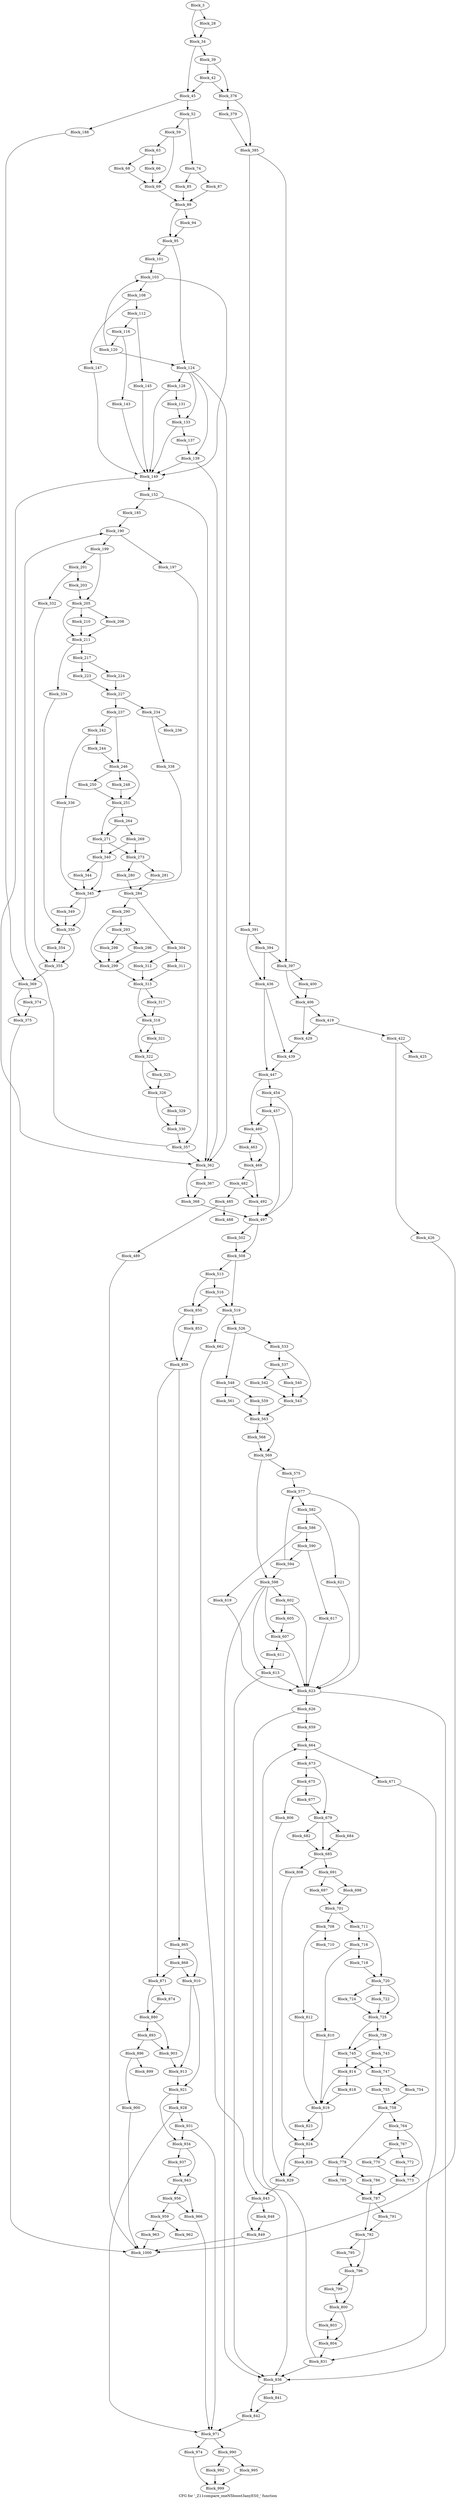digraph "CFG for '_Z11compare_oneN5boost3anyES0_' function" {
	label="CFG for '_Z11compare_oneN5boost3anyES0_' function";

	block_3 [label="Block_3"];
	block_3:s0 -> block_34;
	block_3:s1 -> block_28;
	block_28 [label="Block_28"];
	block_28 -> block_34;
	block_34 [label="Block_34"];
	block_34:s0 -> block_45;
	block_34:s1 -> block_39;
	block_39 [label="Block_39"];
	block_39:s0 -> block_376;
	block_39:s1 -> block_42;
	block_42 [label="Block_42"];
	block_42:s0 -> block_45;
	block_42:s1 -> block_376;
	block_45 [label="Block_45"];
	block_45 -> block_52;
	block_45 -> block_188;
	block_52 [label="Block_52"];
	block_52:s0 -> block_59;
	block_52:s1 -> block_74;
	block_59 [label="Block_59"];
	block_59:s0 -> block_69;
	block_59:s1 -> block_63;
	block_63 [label="Block_63"];
	block_63:s0 -> block_66;
	block_63:s1 -> block_68;
	block_66 [label="Block_66"];
	block_66 -> block_69;
	block_68 [label="Block_68"];
	block_68 -> block_69;
	block_69 [label="Block_69"];
	block_69 -> block_89;
	block_74 [label="Block_74"];
	block_74:s0 -> block_87;
	block_74:s1 -> block_85;
	block_85 [label="Block_85"];
	block_85 -> block_89;
	block_87 [label="Block_87"];
	block_87 -> block_89;
	block_89 [label="Block_89"];
	block_89:s0 -> block_95;
	block_89:s1 -> block_94;
	block_94 [label="Block_94"];
	block_94 -> block_95;
	block_95 [label="Block_95"];
	block_95:s0 -> block_101;
	block_95:s1 -> block_124;
	block_101 [label="Block_101"];
	block_101 -> block_103;
	block_103 [label="Block_103"];
	block_103:s0 -> block_149;
	block_103:s1 -> block_108;
	block_108 [label="Block_108"];
	block_108:s0 -> block_147;
	block_108:s1 -> block_112;
	block_112 [label="Block_112"];
	block_112:s0 -> block_145;
	block_112:s1 -> block_116;
	block_116 [label="Block_116"];
	block_116:s0 -> block_143;
	block_116:s1 -> block_120;
	block_120 [label="Block_120"];
	block_120:s0 -> block_103;
	block_120:s1 -> block_124;
	block_124 [label="Block_124"];
	block_124:s0 -> block_362;
	block_124:s1 -> block_128;
	block_124:s2 -> block_133;
	block_124:s3 -> block_139;
	block_128 [label="Block_128"];
	block_128:s0 -> block_149;
	block_128:s1 -> block_131;
	block_131 [label="Block_131"];
	block_131 -> block_133;
	block_133 [label="Block_133"];
	block_133:s0 -> block_149;
	block_133:s1 -> block_137;
	block_137 [label="Block_137"];
	block_137 -> block_139;
	block_139 [label="Block_139"];
	block_139:s0 -> block_149;
	block_139:s1 -> block_362;
	block_143 [label="Block_143"];
	block_143 -> block_149;
	block_145 [label="Block_145"];
	block_145 -> block_149;
	block_147 [label="Block_147"];
	block_147 -> block_149;
	block_149 [label="Block_149"];
	block_149:s0 -> block_362;
	block_149:s1 -> block_152;
	block_152 [label="Block_152"];
	block_152:s0 -> block_362;
	block_152:s1 -> block_185;
	block_185 [label="Block_185"];
	block_185 -> block_190;
	block_188 [label="Block_188"];
	block_188 -> block_369;
	block_190 [label="Block_190"];
	block_190:s0 -> block_199;
	block_190:s1 -> block_197;
	block_197 [label="Block_197"];
	block_197 -> block_357;
	block_199 [label="Block_199"];
	block_199:s0 -> block_201;
	block_199:s1 -> block_205;
	block_201 [label="Block_201"];
	block_201 -> block_203;
	block_201 -> block_332;
	block_203 [label="Block_203"];
	block_203 -> block_205;
	block_205 [label="Block_205"];
	block_205:s0 -> block_210;
	block_205:s1 -> block_208;
	block_205:s2 -> block_211;
	block_208 [label="Block_208"];
	block_208 -> block_211;
	block_210 [label="Block_210"];
	block_210 -> block_211;
	block_211 [label="Block_211"];
	block_211 -> block_217;
	block_211 -> block_334;
	block_217 [label="Block_217"];
	block_217:s0 -> block_223;
	block_217:s1 -> block_224;
	block_223 [label="Block_223"];
	block_223 -> block_227;
	block_224 [label="Block_224"];
	block_224 -> block_227;
	block_227 [label="Block_227"];
	block_227:s0 -> block_237;
	block_227:s1 -> block_234;
	block_234 [label="Block_234"];
	block_234 -> block_236;
	block_234 -> block_338;
	block_236 [label="Block_236"];
	block_237 [label="Block_237"];
	block_237:s0 -> block_242;
	block_237:s1 -> block_246;
	block_242 [label="Block_242"];
	block_242 -> block_244;
	block_242 -> block_336;
	block_244 [label="Block_244"];
	block_244 -> block_246;
	block_246 [label="Block_246"];
	block_246:s0 -> block_250;
	block_246:s1 -> block_248;
	block_246:s2 -> block_251;
	block_248 [label="Block_248"];
	block_248 -> block_251;
	block_250 [label="Block_250"];
	block_250 -> block_251;
	block_251 [label="Block_251"];
	block_251:s0 -> block_264;
	block_251:s1 -> block_271;
	block_264 [label="Block_264"];
	block_264:s0 -> block_271;
	block_264:s1 -> block_269;
	block_269 [label="Block_269"];
	block_269 -> block_273;
	block_269 -> block_340;
	block_271 [label="Block_271"];
	block_271 -> block_273;
	block_271 -> block_340;
	block_273 [label="Block_273"];
	block_273:s0 -> block_280;
	block_273:s1 -> block_281;
	block_280 [label="Block_280"];
	block_280 -> block_284;
	block_281 [label="Block_281"];
	block_281 -> block_284;
	block_284 [label="Block_284"];
	block_284:s0 -> block_290;
	block_284:s1 -> block_304;
	block_290 [label="Block_290"];
	block_290:s0 -> block_299;
	block_290:s1 -> block_293;
	block_293 [label="Block_293"];
	block_293:s0 -> block_296;
	block_293:s1 -> block_298;
	block_296 [label="Block_296"];
	block_296 -> block_299;
	block_298 [label="Block_298"];
	block_298 -> block_299;
	block_299 [label="Block_299"];
	block_299 -> block_313;
	block_304 [label="Block_304"];
	block_304:s0 -> block_312;
	block_304:s1 -> block_311;
	block_311 [label="Block_311"];
	block_311 -> block_313;
	block_312 [label="Block_312"];
	block_312 -> block_313;
	block_313 [label="Block_313"];
	block_313:s0 -> block_318;
	block_313:s1 -> block_317;
	block_317 [label="Block_317"];
	block_317 -> block_318;
	block_318 [label="Block_318"];
	block_318:s0 -> block_322;
	block_318:s1 -> block_321;
	block_321 [label="Block_321"];
	block_321 -> block_322;
	block_322 [label="Block_322"];
	block_322:s0 -> block_326;
	block_322:s1 -> block_325;
	block_325 [label="Block_325"];
	block_325 -> block_326;
	block_326 [label="Block_326"];
	block_326:s0 -> block_330;
	block_326:s1 -> block_329;
	block_329 [label="Block_329"];
	block_329 -> block_330;
	block_330 [label="Block_330"];
	block_330 -> block_357;
	block_332 [label="Block_332"];
	block_332 -> block_355;
	block_334 [label="Block_334"];
	block_334 -> block_350;
	block_336 [label="Block_336"];
	block_336 -> block_345;
	block_338 [label="Block_338"];
	block_338 -> block_345;
	block_340 [label="Block_340"];
	block_340:s0 -> block_345;
	block_340:s1 -> block_344;
	block_344 [label="Block_344"];
	block_344 -> block_345;
	block_345 [label="Block_345"];
	block_345:s0 -> block_350;
	block_345:s1 -> block_349;
	block_349 [label="Block_349"];
	block_349 -> block_350;
	block_350 [label="Block_350"];
	block_350:s0 -> block_355;
	block_350:s1 -> block_354;
	block_354 [label="Block_354"];
	block_354 -> block_355;
	block_355 [label="Block_355"];
	block_355 -> block_369;
	block_357 [label="Block_357"];
	block_357:s0 -> block_190;
	block_357:s1 -> block_362;
	block_362 [label="Block_362"];
	block_362:s0 -> block_368;
	block_362:s1 -> block_367;
	block_367 [label="Block_367"];
	block_367 -> block_368;
	block_368 [label="Block_368"];
	block_368 -> block_497;
	block_369 [label="Block_369"];
	block_369:s0 -> block_375;
	block_369:s1 -> block_374;
	block_374 [label="Block_374"];
	block_374 -> block_375;
	block_375 [label="Block_375"];
	block_375 -> block_1000;
	block_376 [label="Block_376"];
	block_376:s0 -> block_385;
	block_376:s1 -> block_379;
	block_379 [label="Block_379"];
	block_379 -> block_385;
	block_385 [label="Block_385"];
	block_385:s0 -> block_397;
	block_385:s1 -> block_391;
	block_391 [label="Block_391"];
	block_391:s0 -> block_436;
	block_391:s1 -> block_394;
	block_394 [label="Block_394"];
	block_394:s0 -> block_397;
	block_394:s1 -> block_436;
	block_397 [label="Block_397"];
	block_397:s0 -> block_406;
	block_397:s1 -> block_400;
	block_400 [label="Block_400"];
	block_400 -> block_406;
	block_406 [label="Block_406"];
	block_406:s0 -> block_429;
	block_406:s1 -> block_419;
	block_419 [label="Block_419"];
	block_419:s0 -> block_429;
	block_419:s1 -> block_422;
	block_422 [label="Block_422"];
	block_422 -> block_425;
	block_422 -> block_426;
	block_425 [label="Block_425"];
	block_426 [label="Block_426"];
	block_426 -> block_1000;
	block_429 [label="Block_429"];
	block_429 -> block_439;
	block_436 [label="Block_436"];
	block_436:s0 -> block_447;
	block_436:s1 -> block_439;
	block_439 [label="Block_439"];
	block_439 -> block_447;
	block_447 [label="Block_447"];
	block_447:s0 -> block_460;
	block_447:s1 -> block_454;
	block_454 [label="Block_454"];
	block_454:s0 -> block_497;
	block_454:s1 -> block_457;
	block_457 [label="Block_457"];
	block_457:s0 -> block_460;
	block_457:s1 -> block_497;
	block_460 [label="Block_460"];
	block_460:s0 -> block_469;
	block_460:s1 -> block_463;
	block_463 [label="Block_463"];
	block_463 -> block_469;
	block_469 [label="Block_469"];
	block_469:s0 -> block_492;
	block_469:s1 -> block_482;
	block_482 [label="Block_482"];
	block_482:s0 -> block_492;
	block_482:s1 -> block_485;
	block_485 [label="Block_485"];
	block_485 -> block_488;
	block_485 -> block_489;
	block_488 [label="Block_488"];
	block_489 [label="Block_489"];
	block_489 -> block_1000;
	block_492 [label="Block_492"];
	block_492 -> block_497;
	block_497 [label="Block_497"];
	block_497:s0 -> block_508;
	block_497:s1 -> block_502;
	block_502 [label="Block_502"];
	block_502 -> block_508;
	block_508 [label="Block_508"];
	block_508:s0 -> block_519;
	block_508:s1 -> block_513;
	block_513 [label="Block_513"];
	block_513:s0 -> block_850;
	block_513:s1 -> block_516;
	block_516 [label="Block_516"];
	block_516:s0 -> block_519;
	block_516:s1 -> block_850;
	block_519 [label="Block_519"];
	block_519 -> block_526;
	block_519 -> block_662;
	block_526 [label="Block_526"];
	block_526:s0 -> block_533;
	block_526:s1 -> block_548;
	block_533 [label="Block_533"];
	block_533:s0 -> block_543;
	block_533:s1 -> block_537;
	block_537 [label="Block_537"];
	block_537:s0 -> block_540;
	block_537:s1 -> block_542;
	block_540 [label="Block_540"];
	block_540 -> block_543;
	block_542 [label="Block_542"];
	block_542 -> block_543;
	block_543 [label="Block_543"];
	block_543 -> block_563;
	block_548 [label="Block_548"];
	block_548:s0 -> block_561;
	block_548:s1 -> block_559;
	block_559 [label="Block_559"];
	block_559 -> block_563;
	block_561 [label="Block_561"];
	block_561 -> block_563;
	block_563 [label="Block_563"];
	block_563:s0 -> block_569;
	block_563:s1 -> block_568;
	block_568 [label="Block_568"];
	block_568 -> block_569;
	block_569 [label="Block_569"];
	block_569:s0 -> block_575;
	block_569:s1 -> block_598;
	block_575 [label="Block_575"];
	block_575 -> block_577;
	block_577 [label="Block_577"];
	block_577:s0 -> block_623;
	block_577:s1 -> block_582;
	block_582 [label="Block_582"];
	block_582:s0 -> block_621;
	block_582:s1 -> block_586;
	block_586 [label="Block_586"];
	block_586:s0 -> block_619;
	block_586:s1 -> block_590;
	block_590 [label="Block_590"];
	block_590:s0 -> block_617;
	block_590:s1 -> block_594;
	block_594 [label="Block_594"];
	block_594:s0 -> block_577;
	block_594:s1 -> block_598;
	block_598 [label="Block_598"];
	block_598:s0 -> block_836;
	block_598:s1 -> block_602;
	block_598:s2 -> block_607;
	block_598:s3 -> block_613;
	block_602 [label="Block_602"];
	block_602:s0 -> block_623;
	block_602:s1 -> block_605;
	block_605 [label="Block_605"];
	block_605 -> block_607;
	block_607 [label="Block_607"];
	block_607:s0 -> block_623;
	block_607:s1 -> block_611;
	block_611 [label="Block_611"];
	block_611 -> block_613;
	block_613 [label="Block_613"];
	block_613:s0 -> block_623;
	block_613:s1 -> block_836;
	block_617 [label="Block_617"];
	block_617 -> block_623;
	block_619 [label="Block_619"];
	block_619 -> block_623;
	block_621 [label="Block_621"];
	block_621 -> block_623;
	block_623 [label="Block_623"];
	block_623:s0 -> block_836;
	block_623:s1 -> block_626;
	block_626 [label="Block_626"];
	block_626:s0 -> block_836;
	block_626:s1 -> block_659;
	block_659 [label="Block_659"];
	block_659 -> block_664;
	block_662 [label="Block_662"];
	block_662 -> block_843;
	block_664 [label="Block_664"];
	block_664:s0 -> block_673;
	block_664:s1 -> block_671;
	block_671 [label="Block_671"];
	block_671 -> block_831;
	block_673 [label="Block_673"];
	block_673:s0 -> block_675;
	block_673:s1 -> block_679;
	block_675 [label="Block_675"];
	block_675 -> block_677;
	block_675 -> block_806;
	block_677 [label="Block_677"];
	block_677 -> block_679;
	block_679 [label="Block_679"];
	block_679:s0 -> block_684;
	block_679:s1 -> block_682;
	block_679:s2 -> block_685;
	block_682 [label="Block_682"];
	block_682 -> block_685;
	block_684 [label="Block_684"];
	block_684 -> block_685;
	block_685 [label="Block_685"];
	block_685 -> block_691;
	block_685 -> block_808;
	block_691 [label="Block_691"];
	block_691:s0 -> block_697;
	block_691:s1 -> block_698;
	block_697 [label="Block_697"];
	block_697 -> block_701;
	block_698 [label="Block_698"];
	block_698 -> block_701;
	block_701 [label="Block_701"];
	block_701:s0 -> block_711;
	block_701:s1 -> block_708;
	block_708 [label="Block_708"];
	block_708 -> block_710;
	block_708 -> block_812;
	block_710 [label="Block_710"];
	block_711 [label="Block_711"];
	block_711:s0 -> block_716;
	block_711:s1 -> block_720;
	block_716 [label="Block_716"];
	block_716 -> block_718;
	block_716 -> block_810;
	block_718 [label="Block_718"];
	block_718 -> block_720;
	block_720 [label="Block_720"];
	block_720:s0 -> block_724;
	block_720:s1 -> block_722;
	block_720:s2 -> block_725;
	block_722 [label="Block_722"];
	block_722 -> block_725;
	block_724 [label="Block_724"];
	block_724 -> block_725;
	block_725 [label="Block_725"];
	block_725:s0 -> block_738;
	block_725:s1 -> block_745;
	block_738 [label="Block_738"];
	block_738:s0 -> block_745;
	block_738:s1 -> block_743;
	block_743 [label="Block_743"];
	block_743 -> block_747;
	block_743 -> block_814;
	block_745 [label="Block_745"];
	block_745 -> block_747;
	block_745 -> block_814;
	block_747 [label="Block_747"];
	block_747:s0 -> block_754;
	block_747:s1 -> block_755;
	block_754 [label="Block_754"];
	block_754 -> block_758;
	block_755 [label="Block_755"];
	block_755 -> block_758;
	block_758 [label="Block_758"];
	block_758:s0 -> block_764;
	block_758:s1 -> block_778;
	block_764 [label="Block_764"];
	block_764:s0 -> block_773;
	block_764:s1 -> block_767;
	block_767 [label="Block_767"];
	block_767:s0 -> block_770;
	block_767:s1 -> block_772;
	block_770 [label="Block_770"];
	block_770 -> block_773;
	block_772 [label="Block_772"];
	block_772 -> block_773;
	block_773 [label="Block_773"];
	block_773 -> block_787;
	block_778 [label="Block_778"];
	block_778:s0 -> block_786;
	block_778:s1 -> block_785;
	block_785 [label="Block_785"];
	block_785 -> block_787;
	block_786 [label="Block_786"];
	block_786 -> block_787;
	block_787 [label="Block_787"];
	block_787:s0 -> block_792;
	block_787:s1 -> block_791;
	block_791 [label="Block_791"];
	block_791 -> block_792;
	block_792 [label="Block_792"];
	block_792:s0 -> block_796;
	block_792:s1 -> block_795;
	block_795 [label="Block_795"];
	block_795 -> block_796;
	block_796 [label="Block_796"];
	block_796:s0 -> block_800;
	block_796:s1 -> block_799;
	block_799 [label="Block_799"];
	block_799 -> block_800;
	block_800 [label="Block_800"];
	block_800:s0 -> block_804;
	block_800:s1 -> block_803;
	block_803 [label="Block_803"];
	block_803 -> block_804;
	block_804 [label="Block_804"];
	block_804 -> block_831;
	block_806 [label="Block_806"];
	block_806 -> block_829;
	block_808 [label="Block_808"];
	block_808 -> block_824;
	block_810 [label="Block_810"];
	block_810 -> block_819;
	block_812 [label="Block_812"];
	block_812 -> block_819;
	block_814 [label="Block_814"];
	block_814:s0 -> block_819;
	block_814:s1 -> block_818;
	block_818 [label="Block_818"];
	block_818 -> block_819;
	block_819 [label="Block_819"];
	block_819:s0 -> block_824;
	block_819:s1 -> block_823;
	block_823 [label="Block_823"];
	block_823 -> block_824;
	block_824 [label="Block_824"];
	block_824:s0 -> block_829;
	block_824:s1 -> block_828;
	block_828 [label="Block_828"];
	block_828 -> block_829;
	block_829 [label="Block_829"];
	block_829 -> block_843;
	block_831 [label="Block_831"];
	block_831:s0 -> block_664;
	block_831:s1 -> block_836;
	block_836 [label="Block_836"];
	block_836:s0 -> block_842;
	block_836:s1 -> block_841;
	block_841 [label="Block_841"];
	block_841 -> block_842;
	block_842 [label="Block_842"];
	block_842 -> block_971;
	block_843 [label="Block_843"];
	block_843:s0 -> block_849;
	block_843:s1 -> block_848;
	block_848 [label="Block_848"];
	block_848 -> block_849;
	block_849 [label="Block_849"];
	block_849 -> block_1000;
	block_850 [label="Block_850"];
	block_850:s0 -> block_859;
	block_850:s1 -> block_853;
	block_853 [label="Block_853"];
	block_853 -> block_859;
	block_859 [label="Block_859"];
	block_859:s0 -> block_871;
	block_859:s1 -> block_865;
	block_865 [label="Block_865"];
	block_865:s0 -> block_910;
	block_865:s1 -> block_868;
	block_868 [label="Block_868"];
	block_868:s0 -> block_871;
	block_868:s1 -> block_910;
	block_871 [label="Block_871"];
	block_871:s0 -> block_880;
	block_871:s1 -> block_874;
	block_874 [label="Block_874"];
	block_874 -> block_880;
	block_880 [label="Block_880"];
	block_880:s0 -> block_903;
	block_880:s1 -> block_893;
	block_893 [label="Block_893"];
	block_893:s0 -> block_903;
	block_893:s1 -> block_896;
	block_896 [label="Block_896"];
	block_896 -> block_899;
	block_896 -> block_900;
	block_899 [label="Block_899"];
	block_900 [label="Block_900"];
	block_900 -> block_1000;
	block_903 [label="Block_903"];
	block_903 -> block_913;
	block_910 [label="Block_910"];
	block_910:s0 -> block_921;
	block_910:s1 -> block_913;
	block_913 [label="Block_913"];
	block_913 -> block_921;
	block_921 [label="Block_921"];
	block_921:s0 -> block_934;
	block_921:s1 -> block_928;
	block_928 [label="Block_928"];
	block_928:s0 -> block_971;
	block_928:s1 -> block_931;
	block_931 [label="Block_931"];
	block_931:s0 -> block_934;
	block_931:s1 -> block_971;
	block_934 [label="Block_934"];
	block_934:s0 -> block_943;
	block_934:s1 -> block_937;
	block_937 [label="Block_937"];
	block_937 -> block_943;
	block_943 [label="Block_943"];
	block_943:s0 -> block_966;
	block_943:s1 -> block_956;
	block_956 [label="Block_956"];
	block_956:s0 -> block_966;
	block_956:s1 -> block_959;
	block_959 [label="Block_959"];
	block_959 -> block_962;
	block_959 -> block_963;
	block_962 [label="Block_962"];
	block_963 [label="Block_963"];
	block_963 -> block_1000;
	block_966 [label="Block_966"];
	block_966 -> block_971;
	block_971 [label="Block_971"];
	block_971:s0 -> block_974;
	block_971:s1 -> block_990;
	block_974 [label="Block_974"];
	block_974 -> block_999;
	block_990 [label="Block_990"];
	block_990:s0 -> block_992;
	block_990:s1 -> block_995;
	block_992 [label="Block_992"];
	block_992 -> block_999;
	block_995 [label="Block_995"];
	block_995 -> block_999;
	block_999 [label="Block_999"];
	block_1000 [label="Block_1000"];
}
